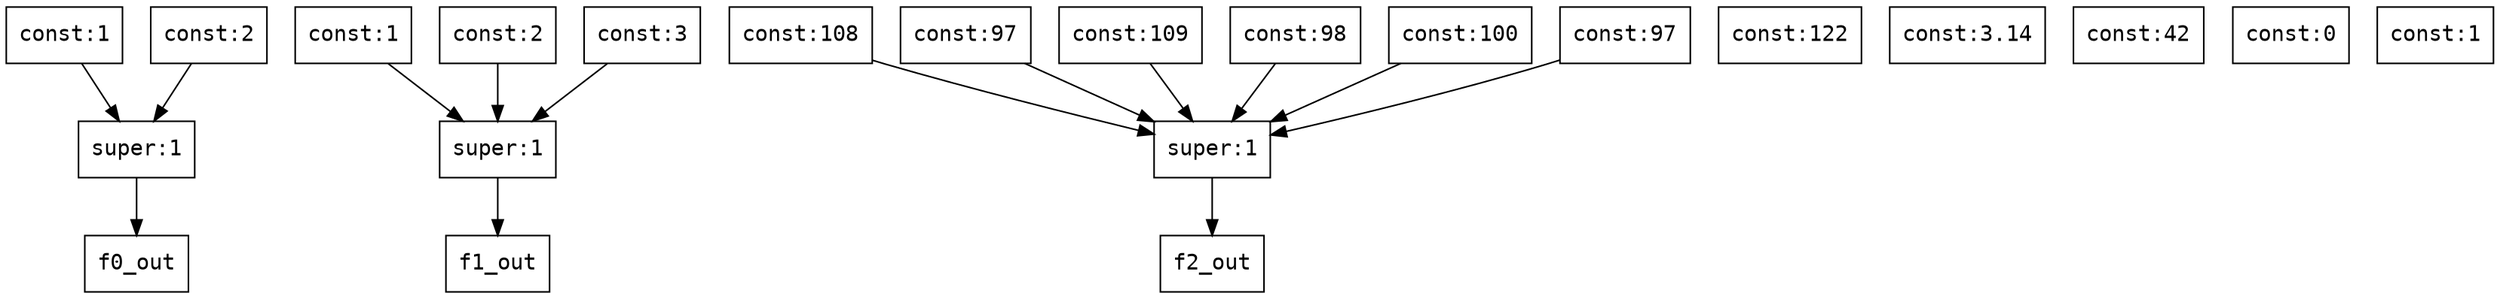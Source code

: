 digraph Dataflow {
  node [shape=record, fontname="Courier"];
  "f0_el0_out" [label="const:1"];
  "f0_el1_out" [label="const:2"];
  "f0_build" [label="super:1"];
  "f0_el0_out" -> "f0_build";
  "f0_el1_out" -> "f0_build";
  "f0_build" -> "f0_out";
  "f1_el0_out" [label="const:1"];
  "f1_el1_out" [label="const:2"];
  "f1_el2_out" [label="const:3"];
  "f1_build" [label="super:1"];
  "f1_el0_out" -> "f1_build";
  "f1_el1_out" -> "f1_build";
  "f1_el2_out" -> "f1_build";
  "f1_build" -> "f1_out";
  "f2_el0_out" [label="const:108"];
  "f2_el1_out" [label="const:97"];
  "f2_el2_out" [label="const:109"];
  "f2_el3_out" [label="const:98"];
  "f2_el4_out" [label="const:100"];
  "f2_el5_out" [label="const:97"];
  "f2_build" [label="super:1"];
  "f2_el0_out" -> "f2_build";
  "f2_el1_out" -> "f2_build";
  "f2_el2_out" -> "f2_build";
  "f2_el3_out" -> "f2_build";
  "f2_el4_out" -> "f2_build";
  "f2_el5_out" -> "f2_build";
  "f2_build" -> "f2_out";
  "f3_out" [label="const:122"];
  "f4_out" [label="const:3.14"];
  "f5_out" [label="const:42"];
  "f6_out" [label="const:0"];
  "f7_out" [label="const:1"];
}
